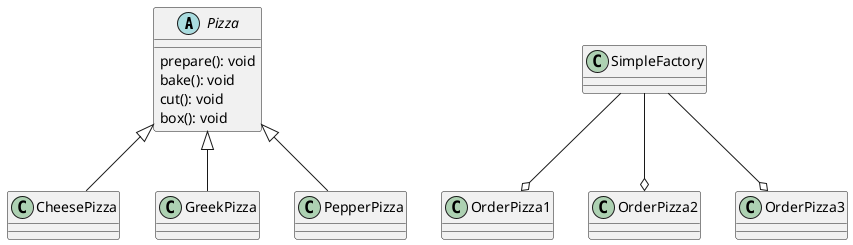 @startuml

Pizza <|-- CheesePizza
Pizza <|-- GreekPizza
Pizza <|-- PepperPizza

SimpleFactory --o OrderPizza1
SimpleFactory --o OrderPizza2
SimpleFactory --o OrderPizza3

abstract class Pizza {
    {method} prepare(): void
    {method} bake(): void
    {method} cut(): void
    {method} box(): void
}

class SimpleFactory {}

@enduml